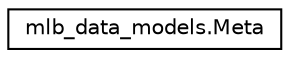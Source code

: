 digraph "Graphical Class Hierarchy"
{
  edge [fontname="Helvetica",fontsize="10",labelfontname="Helvetica",labelfontsize="10"];
  node [fontname="Helvetica",fontsize="10",shape=record];
  rankdir="LR";
  Node1 [label="mlb_data_models.Meta",height=0.2,width=0.4,color="black", fillcolor="white", style="filled",URL="$classmlb__data__models_1_1Meta.html"];
}
